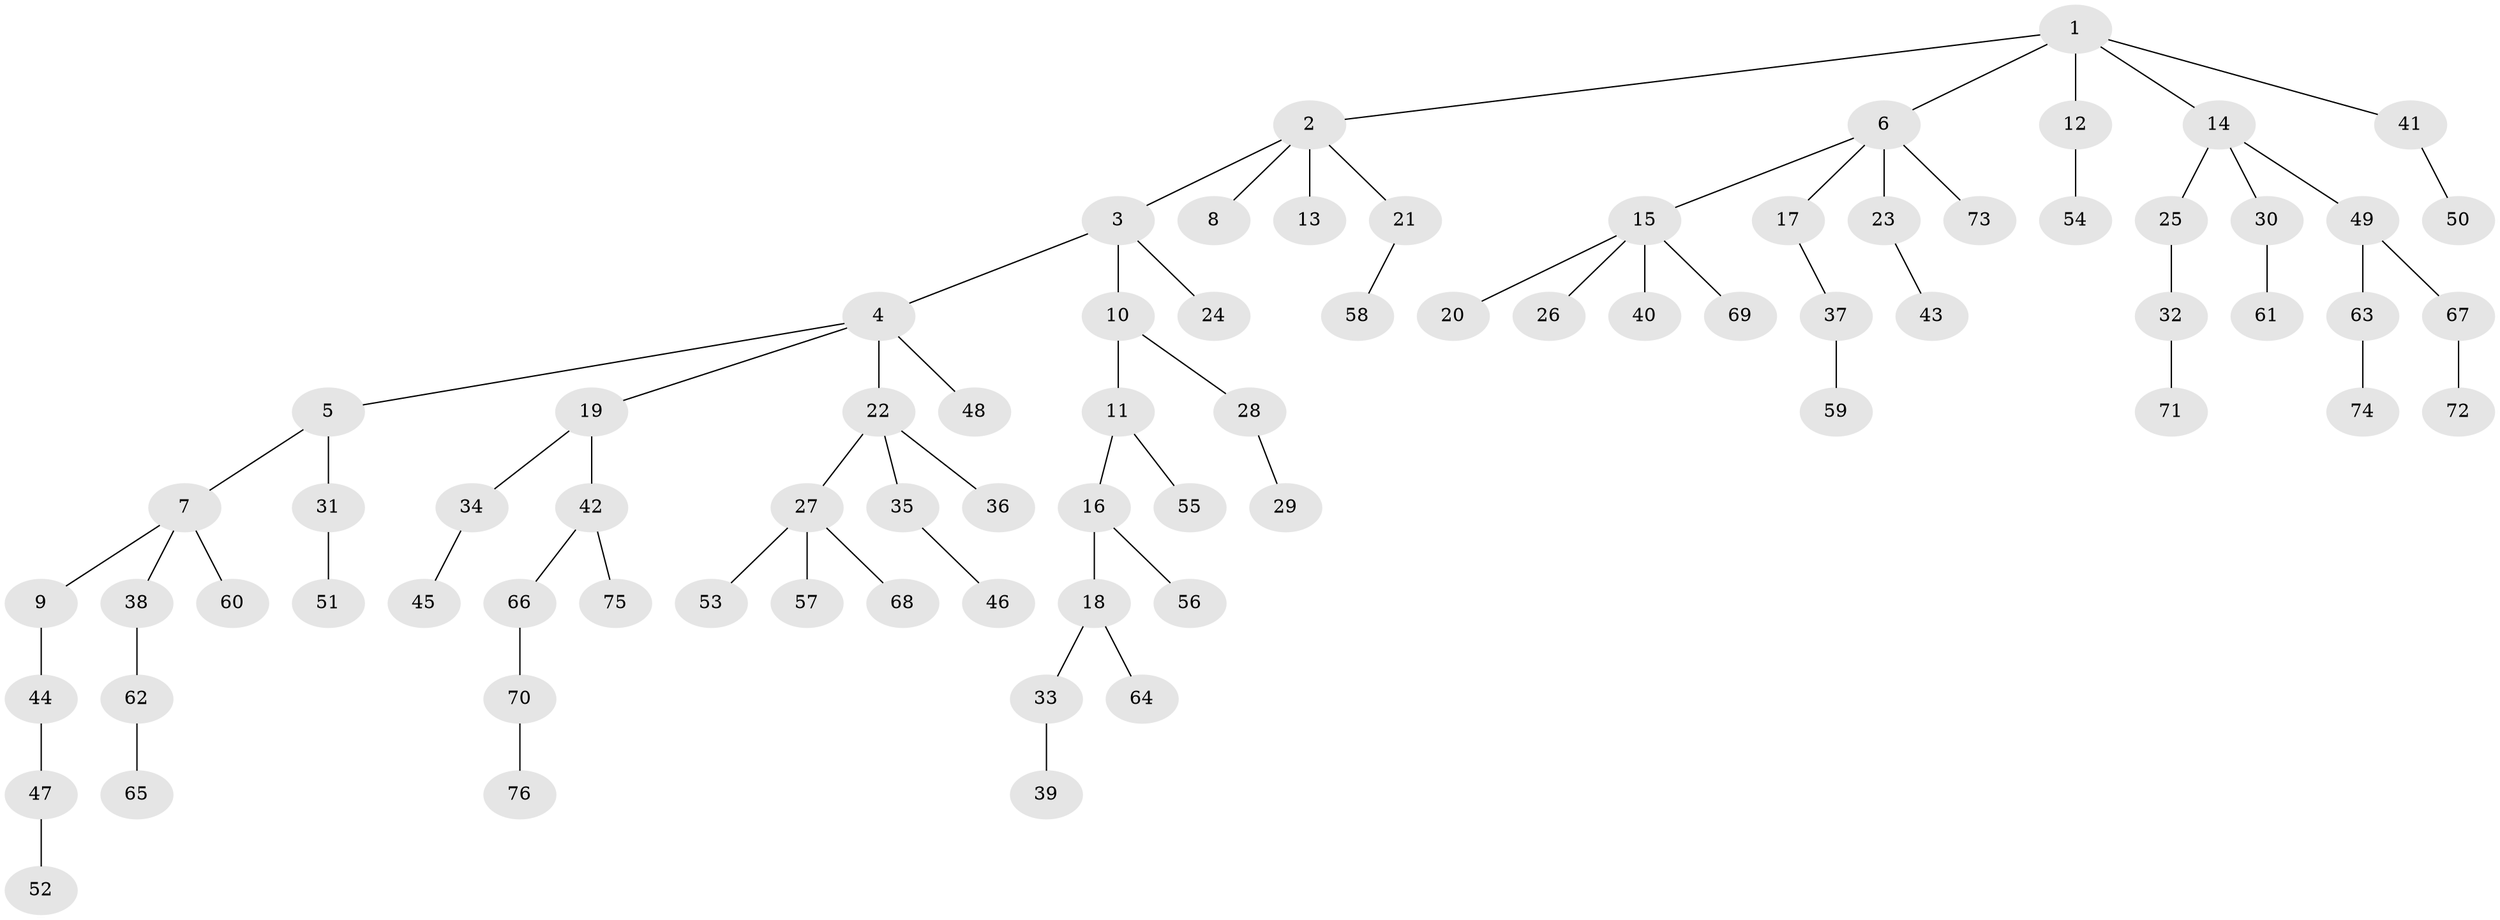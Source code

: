// coarse degree distribution, {5: 0.02564102564102564, 3: 0.1282051282051282, 4: 0.1282051282051282, 2: 0.20512820512820512, 1: 0.5128205128205128}
// Generated by graph-tools (version 1.1) at 2025/51/03/04/25 22:51:47]
// undirected, 76 vertices, 75 edges
graph export_dot {
  node [color=gray90,style=filled];
  1;
  2;
  3;
  4;
  5;
  6;
  7;
  8;
  9;
  10;
  11;
  12;
  13;
  14;
  15;
  16;
  17;
  18;
  19;
  20;
  21;
  22;
  23;
  24;
  25;
  26;
  27;
  28;
  29;
  30;
  31;
  32;
  33;
  34;
  35;
  36;
  37;
  38;
  39;
  40;
  41;
  42;
  43;
  44;
  45;
  46;
  47;
  48;
  49;
  50;
  51;
  52;
  53;
  54;
  55;
  56;
  57;
  58;
  59;
  60;
  61;
  62;
  63;
  64;
  65;
  66;
  67;
  68;
  69;
  70;
  71;
  72;
  73;
  74;
  75;
  76;
  1 -- 2;
  1 -- 6;
  1 -- 12;
  1 -- 14;
  1 -- 41;
  2 -- 3;
  2 -- 8;
  2 -- 13;
  2 -- 21;
  3 -- 4;
  3 -- 10;
  3 -- 24;
  4 -- 5;
  4 -- 19;
  4 -- 22;
  4 -- 48;
  5 -- 7;
  5 -- 31;
  6 -- 15;
  6 -- 17;
  6 -- 23;
  6 -- 73;
  7 -- 9;
  7 -- 38;
  7 -- 60;
  9 -- 44;
  10 -- 11;
  10 -- 28;
  11 -- 16;
  11 -- 55;
  12 -- 54;
  14 -- 25;
  14 -- 30;
  14 -- 49;
  15 -- 20;
  15 -- 26;
  15 -- 40;
  15 -- 69;
  16 -- 18;
  16 -- 56;
  17 -- 37;
  18 -- 33;
  18 -- 64;
  19 -- 34;
  19 -- 42;
  21 -- 58;
  22 -- 27;
  22 -- 35;
  22 -- 36;
  23 -- 43;
  25 -- 32;
  27 -- 53;
  27 -- 57;
  27 -- 68;
  28 -- 29;
  30 -- 61;
  31 -- 51;
  32 -- 71;
  33 -- 39;
  34 -- 45;
  35 -- 46;
  37 -- 59;
  38 -- 62;
  41 -- 50;
  42 -- 66;
  42 -- 75;
  44 -- 47;
  47 -- 52;
  49 -- 63;
  49 -- 67;
  62 -- 65;
  63 -- 74;
  66 -- 70;
  67 -- 72;
  70 -- 76;
}
